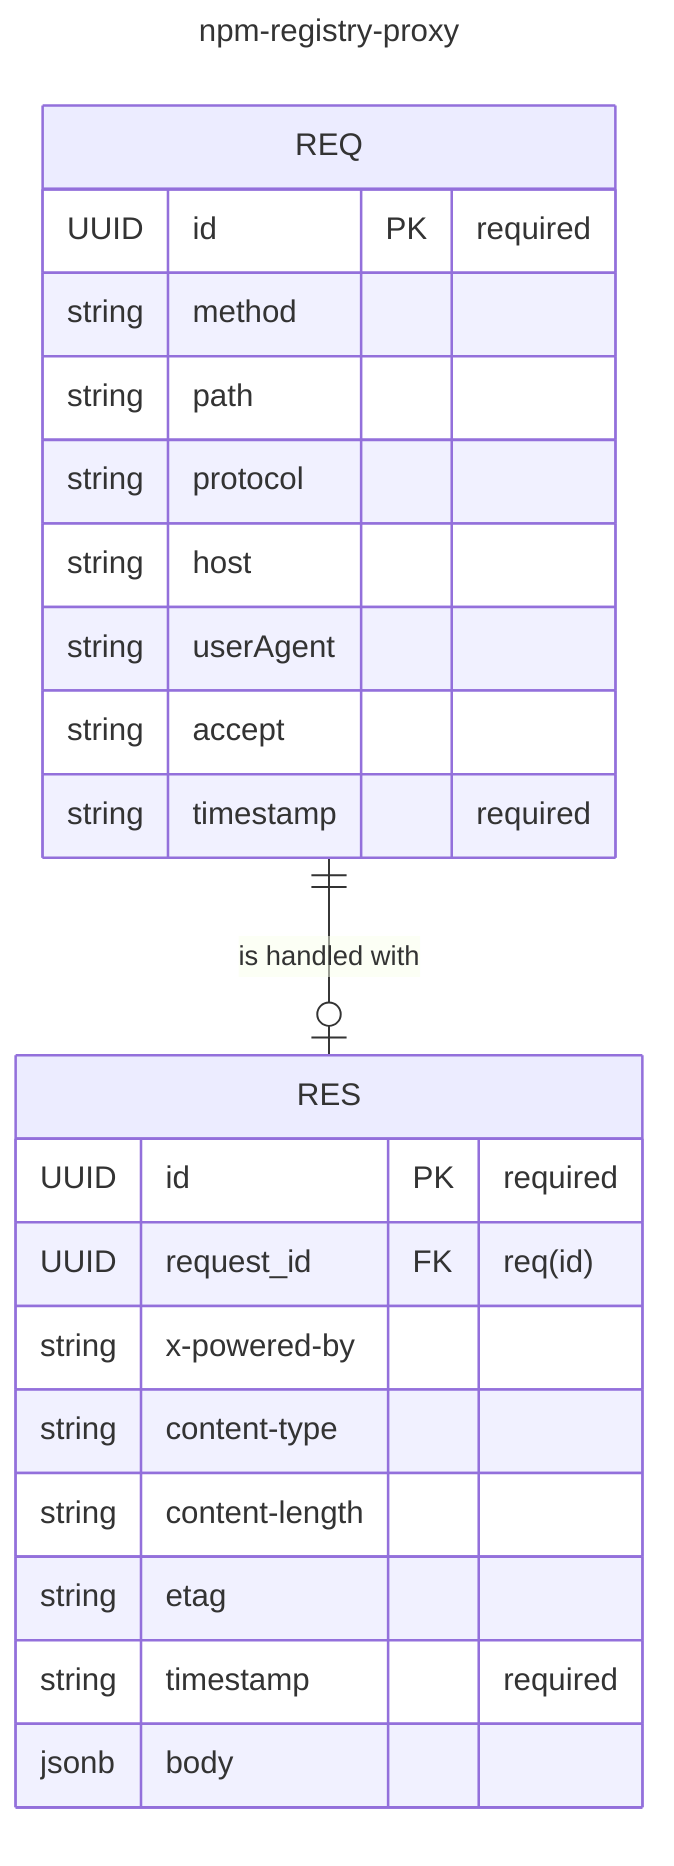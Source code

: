 ---
title: npm-registry-proxy
---
erDiagram
    REQ ||--o| RES: "is handled with"
    REQ {
        UUID id PK "required"
        string method
        string path
        string protocol
        string host
        string userAgent
        string accept
        string timestamp "required"
    }
    RES {
        UUID id PK "required"
        UUID request_id FK "req(id)"
        string x-powered-by
        string content-type
        string content-length
        string etag
        string timestamp "required"
        jsonb body
    }